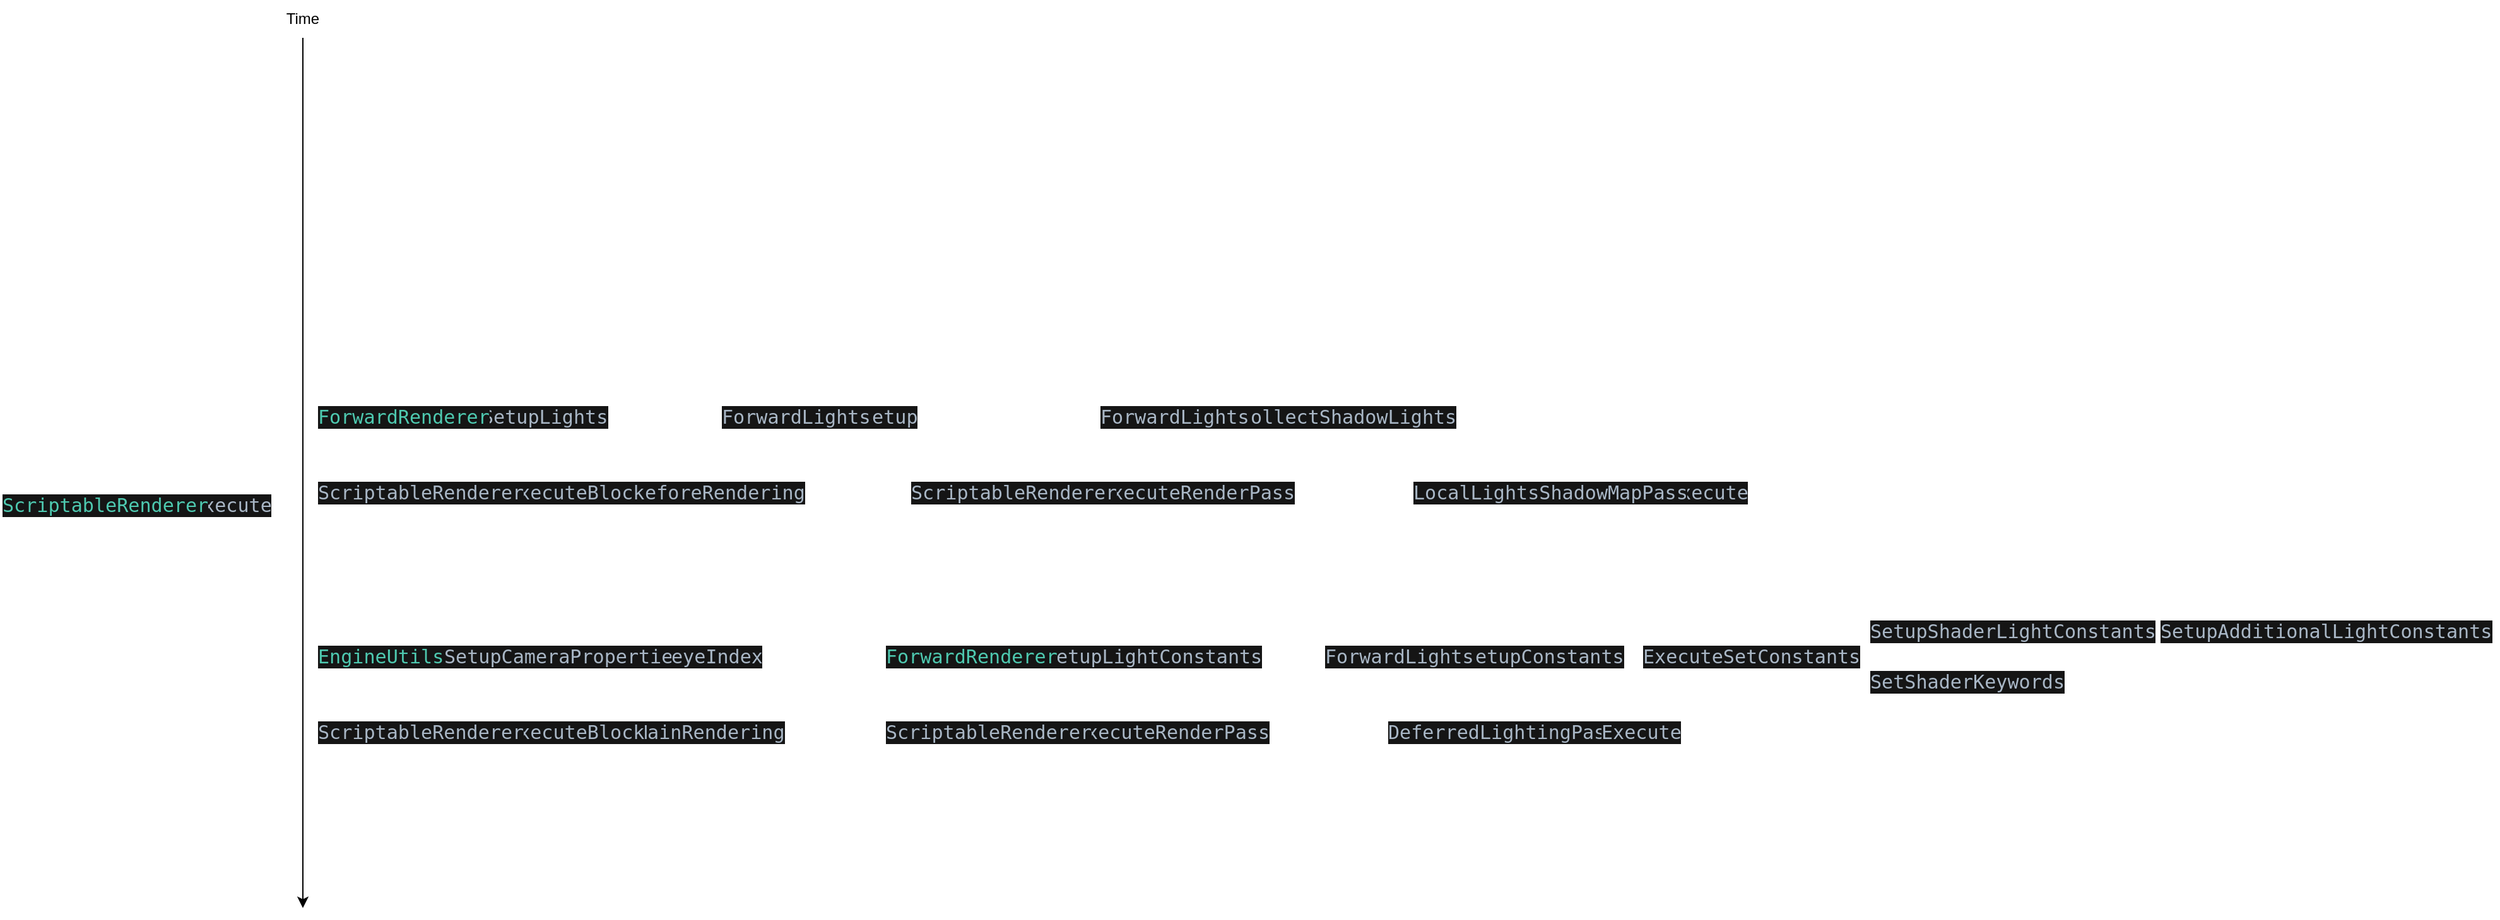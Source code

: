 <mxfile version="24.7.15" pages="2">
  <diagram name="PRP" id="Voaa0hVpeMHUIiZXv8sp">
    <mxGraphModel dx="1255" dy="657" grid="1" gridSize="10" guides="1" tooltips="1" connect="1" arrows="1" fold="1" page="1" pageScale="1" pageWidth="3300" pageHeight="4681" math="0" shadow="0">
      <root>
        <mxCell id="0" />
        <mxCell id="1" parent="0" />
        <mxCell id="gjyP67Qj3iF5TzowIGo3-1" value="&lt;div style=&quot;background-color:#151515;color:#a9b7c6&quot;&gt;&lt;pre style=&quot;font-family:&#39;Consolas&#39;,monospace;font-size:11.3pt;&quot;&gt;CollectShadowLights&lt;/pre&gt;&lt;/div&gt;" style="text;whiteSpace=wrap;html=1;" vertex="1" parent="1">
          <mxGeometry x="1000" y="450" width="190" height="70" as="geometry" />
        </mxCell>
        <mxCell id="gjyP67Qj3iF5TzowIGo3-2" value="&lt;div style=&quot;background-color:#151515;color:#a9b7c6&quot;&gt;&lt;pre style=&quot;font-family:&#39;Consolas&#39;,monospace;font-size:11.3pt;&quot;&gt;Setup&lt;/pre&gt;&lt;/div&gt;" style="text;whiteSpace=wrap;html=1;" vertex="1" parent="1">
          <mxGeometry x="700" y="450" width="70" height="70" as="geometry" />
        </mxCell>
        <mxCell id="gjyP67Qj3iF5TzowIGo3-3" value="&lt;div style=&quot;background-color:#151515;color:#a9b7c6&quot;&gt;&lt;pre style=&quot;font-family:&#39;Consolas&#39;,monospace;font-size:11.3pt;&quot;&gt;ForwardLights&lt;/pre&gt;&lt;/div&gt;" style="text;whiteSpace=wrap;html=1;" vertex="1" parent="1">
          <mxGeometry x="590" y="450" width="140" height="70" as="geometry" />
        </mxCell>
        <mxCell id="gjyP67Qj3iF5TzowIGo3-4" value="&lt;div style=&quot;background-color:#151515;color:#a9b7c6&quot;&gt;&lt;pre style=&quot;font-family:&#39;Consolas&#39;,monospace;font-size:11.3pt;&quot;&gt;ForwardLights&lt;/pre&gt;&lt;/div&gt;" style="text;whiteSpace=wrap;html=1;" vertex="1" parent="1">
          <mxGeometry x="890" y="450" width="140" height="70" as="geometry" />
        </mxCell>
        <mxCell id="gjyP67Qj3iF5TzowIGo3-5" value="&lt;div style=&quot;background-color:#151515;color:#a9b7c6&quot;&gt;&lt;pre style=&quot;font-family:&#39;Consolas&#39;,monospace;font-size:11.3pt;&quot;&gt;SetupLights&lt;/pre&gt;&lt;/div&gt;" style="text;whiteSpace=wrap;html=1;" vertex="1" parent="1">
          <mxGeometry x="400" y="450" width="120" height="70" as="geometry" />
        </mxCell>
        <mxCell id="gjyP67Qj3iF5TzowIGo3-6" value="&lt;div style=&quot;background-color:#151515;color:#a9b7c6&quot;&gt;&lt;pre style=&quot;font-family:&#39;Consolas&#39;,monospace;font-size:11.3pt;&quot;&gt;&lt;span style=&quot;color:#4ec9b0;&quot;&gt;ForwardRenderer&lt;/span&gt;&lt;/pre&gt;&lt;/div&gt;" style="text;whiteSpace=wrap;html=1;" vertex="1" parent="1">
          <mxGeometry x="270" y="450" width="160" height="70" as="geometry" />
        </mxCell>
        <mxCell id="gjyP67Qj3iF5TzowIGo3-9" value="&lt;div style=&quot;background-color:#151515;color:#a9b7c6&quot;&gt;&lt;pre style=&quot;font-family:&#39;Consolas&#39;,monospace;font-size:11.3pt;&quot;&gt;Execute&lt;/pre&gt;&lt;/div&gt;" style="text;whiteSpace=wrap;html=1;" vertex="1" parent="1">
          <mxGeometry x="1340" y="510" width="90" height="70" as="geometry" />
        </mxCell>
        <mxCell id="gjyP67Qj3iF5TzowIGo3-10" value="&lt;div style=&quot;background-color:#151515;color:#a9b7c6&quot;&gt;&lt;pre style=&quot;font-family:&#39;Consolas&#39;,monospace;font-size:11.3pt;&quot;&gt;LocalLightsShadowMapPass&lt;/pre&gt;&lt;/div&gt;" style="text;whiteSpace=wrap;html=1;" vertex="1" parent="1">
          <mxGeometry x="1138" y="510" width="230" height="70" as="geometry" />
        </mxCell>
        <mxCell id="gjyP67Qj3iF5TzowIGo3-11" value="&lt;div style=&quot;background-color:#151515;color:#a9b7c6&quot;&gt;&lt;pre style=&quot;font-family:&#39;Consolas&#39;,monospace;font-size:11.3pt;&quot;&gt;ExecuteRenderPass&lt;/pre&gt;&lt;/div&gt;" style="text;whiteSpace=wrap;html=1;" vertex="1" parent="1">
          <mxGeometry x="890" y="510" width="170" height="70" as="geometry" />
        </mxCell>
        <mxCell id="gjyP67Qj3iF5TzowIGo3-12" value="&lt;div style=&quot;background-color:#151515;color:#a9b7c6&quot;&gt;&lt;pre style=&quot;font-family:&#39;Consolas&#39;,monospace;font-size:11.3pt;&quot;&gt;ScriptableRenderer&lt;/pre&gt;&lt;/div&gt;" style="text;whiteSpace=wrap;html=1;" vertex="1" parent="1">
          <mxGeometry x="740" y="510" width="180" height="70" as="geometry" />
        </mxCell>
        <mxCell id="gjyP67Qj3iF5TzowIGo3-18" value="&lt;div style=&quot;background-color:#151515;color:#a9b7c6&quot;&gt;&lt;pre style=&quot;font-family:&#39;Consolas&#39;,monospace;font-size:11.3pt;&quot;&gt;SetupAdditionalLightConstants&lt;/pre&gt;&lt;/div&gt;" style="text;whiteSpace=wrap;html=1;" vertex="1" parent="1">
          <mxGeometry x="1730" y="620" width="270" height="70" as="geometry" />
        </mxCell>
        <mxCell id="gjyP67Qj3iF5TzowIGo3-20" value="&lt;div style=&quot;background-color:#151515;color:#a9b7c6&quot;&gt;&lt;pre style=&quot;font-family:&#39;Consolas&#39;,monospace;font-size:11.3pt;&quot;&gt;SetupShaderLightConstants&lt;/pre&gt;&lt;/div&gt;" style="text;whiteSpace=wrap;html=1;" vertex="1" parent="1">
          <mxGeometry x="1500" y="620" width="240" height="70" as="geometry" />
        </mxCell>
        <mxCell id="gjyP67Qj3iF5TzowIGo3-23" value="&lt;div style=&quot;background-color:#151515;color:#a9b7c6&quot;&gt;&lt;pre style=&quot;font-family:&#39;Consolas&#39;,monospace;font-size:11.3pt;&quot;&gt;ExecuteSetConstants&lt;/pre&gt;&lt;/div&gt;" style="text;whiteSpace=wrap;html=1;" vertex="1" parent="1">
          <mxGeometry x="1320" y="640" width="190" height="70" as="geometry" />
        </mxCell>
        <mxCell id="gjyP67Qj3iF5TzowIGo3-25" value="&lt;div style=&quot;background-color:#151515;color:#a9b7c6&quot;&gt;&lt;pre style=&quot;font-family:&#39;Consolas&#39;,monospace;font-size:11.3pt;&quot;&gt;SetupConstants&lt;/pre&gt;&lt;/div&gt;" style="text;whiteSpace=wrap;html=1;" vertex="1" parent="1">
          <mxGeometry x="1178" y="640" width="150" height="70" as="geometry" />
        </mxCell>
        <mxCell id="gjyP67Qj3iF5TzowIGo3-26" value="&lt;div style=&quot;background-color:#151515;color:#a9b7c6&quot;&gt;&lt;pre style=&quot;font-family:&#39;Consolas&#39;,monospace;font-size:11.3pt;&quot;&gt;ForwardLights&lt;/pre&gt;&lt;/div&gt;" style="text;whiteSpace=wrap;html=1;" vertex="1" parent="1">
          <mxGeometry x="1068" y="640" width="140" height="70" as="geometry" />
        </mxCell>
        <mxCell id="gjyP67Qj3iF5TzowIGo3-27" value="&lt;div style=&quot;background-color:#151515;color:#a9b7c6&quot;&gt;&lt;pre style=&quot;font-family:&#39;Consolas&#39;,monospace;font-size:11.3pt;&quot;&gt;SetupLightConstants&lt;/pre&gt;&lt;/div&gt;" style="text;whiteSpace=wrap;html=1;" vertex="1" parent="1">
          <mxGeometry x="846" y="640" width="190" height="70" as="geometry" />
        </mxCell>
        <mxCell id="gjyP67Qj3iF5TzowIGo3-28" value="&lt;div style=&quot;background-color:#151515;color:#a9b7c6&quot;&gt;&lt;pre style=&quot;font-family:&#39;Consolas&#39;,monospace;font-size:11.3pt;&quot;&gt;&lt;span style=&quot;color:#4ec9b0;&quot;&gt;ForwardRenderer&lt;/span&gt;&lt;/pre&gt;&lt;/div&gt;" style="text;whiteSpace=wrap;html=1;" vertex="1" parent="1">
          <mxGeometry x="720" y="640" width="160" height="70" as="geometry" />
        </mxCell>
        <mxCell id="gjyP67Qj3iF5TzowIGo3-29" value="&lt;div style=&quot;background-color:#151515;color:#a9b7c6&quot;&gt;&lt;pre style=&quot;font-family:&#39;Consolas&#39;,monospace;font-size:11.3pt;&quot;&gt;SetupCameraProperties&lt;/pre&gt;&lt;/div&gt;" style="text;whiteSpace=wrap;html=1;" vertex="1" parent="1">
          <mxGeometry x="370" y="640" width="210" height="70" as="geometry" />
        </mxCell>
        <mxCell id="gjyP67Qj3iF5TzowIGo3-30" value="&lt;div style=&quot;background-color:#151515;color:#a9b7c6&quot;&gt;&lt;pre style=&quot;font-family:&#39;Consolas&#39;,monospace;font-size:11.3pt;&quot;&gt;&lt;span style=&quot;color:#4ec9b0;&quot;&gt;EngineUtils&lt;/span&gt;&lt;/pre&gt;&lt;/div&gt;" style="text;whiteSpace=wrap;html=1;" vertex="1" parent="1">
          <mxGeometry x="270" y="640" width="120" height="70" as="geometry" />
        </mxCell>
        <mxCell id="gjyP67Qj3iF5TzowIGo3-31" value="&lt;div style=&quot;background-color:#151515;color:#a9b7c6&quot;&gt;&lt;pre style=&quot;font-family:&#39;Consolas&#39;,monospace;font-size:11.3pt;&quot;&gt;BeforeRendering&lt;/pre&gt;&lt;/div&gt;" style="text;whiteSpace=wrap;html=1;" vertex="1" parent="1">
          <mxGeometry x="520" y="510" width="160" height="70" as="geometry" />
        </mxCell>
        <mxCell id="gjyP67Qj3iF5TzowIGo3-32" value="&lt;div style=&quot;background-color:#151515;color:#a9b7c6&quot;&gt;&lt;pre style=&quot;font-family:&#39;Consolas&#39;,monospace;font-size:11.3pt;&quot;&gt;Execute&lt;/pre&gt;&lt;/div&gt;" style="text;whiteSpace=wrap;html=1;" vertex="1" parent="1">
          <mxGeometry x="170" y="520" width="90" height="70" as="geometry" />
        </mxCell>
        <mxCell id="gjyP67Qj3iF5TzowIGo3-33" value="&lt;div style=&quot;background-color:#151515;color:#a9b7c6&quot;&gt;&lt;pre style=&quot;font-family:&#39;Consolas&#39;,monospace;font-size:11.3pt;&quot;&gt;&lt;span style=&quot;color:#4ec9b0;&quot;&gt;ScriptableRenderer&lt;/span&gt;&lt;/pre&gt;&lt;/div&gt;" style="text;whiteSpace=wrap;html=1;" vertex="1" parent="1">
          <mxGeometry x="20" y="520" width="180" height="70" as="geometry" />
        </mxCell>
        <mxCell id="gjyP67Qj3iF5TzowIGo3-35" value="&lt;div style=&quot;background-color:#151515;color:#a9b7c6&quot;&gt;&lt;pre style=&quot;font-family:&#39;Consolas&#39;,monospace;font-size:11.3pt;&quot;&gt;eyeIndex&lt;/pre&gt;&lt;/div&gt;" style="text;whiteSpace=wrap;html=1;" vertex="1" parent="1">
          <mxGeometry x="550" y="640" width="100" height="70" as="geometry" />
        </mxCell>
        <mxCell id="gjyP67Qj3iF5TzowIGo3-37" value="" style="endArrow=classic;html=1;rounded=0;" edge="1" parent="1">
          <mxGeometry width="50" height="50" relative="1" as="geometry">
            <mxPoint x="260" y="180" as="sourcePoint" />
            <mxPoint x="260" y="870" as="targetPoint" />
          </mxGeometry>
        </mxCell>
        <mxCell id="gjyP67Qj3iF5TzowIGo3-38" value="Time" style="text;html=1;align=center;verticalAlign=middle;whiteSpace=wrap;rounded=0;" vertex="1" parent="1">
          <mxGeometry x="230" y="150" width="60" height="30" as="geometry" />
        </mxCell>
        <mxCell id="jID6rDYTjUCqh4Yij8ll-1" value="&lt;div style=&quot;background-color:#151515;color:#a9b7c6&quot;&gt;&lt;pre style=&quot;font-family:&#39;Consolas&#39;,monospace;font-size:11.3pt;&quot;&gt;ExecuteBlock&lt;/pre&gt;&lt;/div&gt;" style="text;whiteSpace=wrap;html=1;" vertex="1" parent="1">
          <mxGeometry x="420" y="510" width="130" height="70" as="geometry" />
        </mxCell>
        <mxCell id="jID6rDYTjUCqh4Yij8ll-2" value="&lt;div style=&quot;background-color:#151515;color:#a9b7c6&quot;&gt;&lt;pre style=&quot;font-family:&#39;Consolas&#39;,monospace;font-size:11.3pt;&quot;&gt;ScriptableRenderer&lt;/pre&gt;&lt;/div&gt;" style="text;whiteSpace=wrap;html=1;" vertex="1" parent="1">
          <mxGeometry x="270" y="510" width="180" height="70" as="geometry" />
        </mxCell>
        <mxCell id="jID6rDYTjUCqh4Yij8ll-4" value="&lt;div style=&quot;background-color:#151515;color:#a9b7c6&quot;&gt;&lt;pre style=&quot;font-family:&#39;Consolas&#39;,monospace;font-size:11.3pt;&quot;&gt;MainRendering&lt;/pre&gt;&lt;/div&gt;" style="text;whiteSpace=wrap;html=1;" vertex="1" parent="1">
          <mxGeometry x="522" y="700" width="140" height="70" as="geometry" />
        </mxCell>
        <mxCell id="jID6rDYTjUCqh4Yij8ll-7" value="&lt;div style=&quot;background-color:#151515;color:#a9b7c6&quot;&gt;&lt;pre style=&quot;font-family:&#39;Consolas&#39;,monospace;font-size:11.3pt;&quot;&gt;ExecuteRenderPass&lt;/pre&gt;&lt;/div&gt;" style="text;whiteSpace=wrap;html=1;" vertex="1" parent="1">
          <mxGeometry x="870" y="700" width="170" height="70" as="geometry" />
        </mxCell>
        <mxCell id="jID6rDYTjUCqh4Yij8ll-8" value="&lt;div style=&quot;background-color:#151515;color:#a9b7c6&quot;&gt;&lt;pre style=&quot;font-family:&#39;Consolas&#39;,monospace;font-size:11.3pt;&quot;&gt;ScriptableRenderer&lt;/pre&gt;&lt;/div&gt;" style="text;whiteSpace=wrap;html=1;" vertex="1" parent="1">
          <mxGeometry x="720" y="700" width="180" height="70" as="geometry" />
        </mxCell>
        <mxCell id="jID6rDYTjUCqh4Yij8ll-9" value="&lt;div style=&quot;background-color:#151515;color:#a9b7c6&quot;&gt;&lt;pre style=&quot;font-family:&#39;Consolas&#39;,monospace;font-size:11.3pt;&quot;&gt;DeferredLightingPass&lt;/pre&gt;&lt;/div&gt;" style="text;whiteSpace=wrap;html=1;" vertex="1" parent="1">
          <mxGeometry x="1118" y="700" width="200" height="70" as="geometry" />
        </mxCell>
        <mxCell id="jID6rDYTjUCqh4Yij8ll-10" value="&lt;div style=&quot;background-color:#151515;color:#a9b7c6&quot;&gt;&lt;pre style=&quot;font-family:&#39;Consolas&#39;,monospace;font-size:11.3pt;&quot;&gt;Execute&lt;/pre&gt;&lt;/div&gt;" style="text;whiteSpace=wrap;html=1;" vertex="1" parent="1">
          <mxGeometry x="1287" y="700" width="90" height="70" as="geometry" />
        </mxCell>
        <mxCell id="jID6rDYTjUCqh4Yij8ll-11" value="&lt;div style=&quot;background-color:#151515;color:#a9b7c6&quot;&gt;&lt;pre style=&quot;font-family:&#39;Consolas&#39;,monospace;font-size:11.3pt;&quot;&gt;ExecuteBlock&lt;/pre&gt;&lt;/div&gt;" style="text;whiteSpace=wrap;html=1;" vertex="1" parent="1">
          <mxGeometry x="420" y="700" width="130" height="70" as="geometry" />
        </mxCell>
        <mxCell id="jID6rDYTjUCqh4Yij8ll-12" value="&lt;div style=&quot;background-color:#151515;color:#a9b7c6&quot;&gt;&lt;pre style=&quot;font-family:&#39;Consolas&#39;,monospace;font-size:11.3pt;&quot;&gt;ScriptableRenderer&lt;/pre&gt;&lt;/div&gt;" style="text;whiteSpace=wrap;html=1;" vertex="1" parent="1">
          <mxGeometry x="270" y="700" width="180" height="70" as="geometry" />
        </mxCell>
        <mxCell id="jID6rDYTjUCqh4Yij8ll-13" value="&lt;div style=&quot;background-color:#151515;color:#a9b7c6&quot;&gt;&lt;pre style=&quot;font-family:&#39;Consolas&#39;,monospace;font-size:11.3pt;&quot;&gt;SetShaderKeywords&lt;/pre&gt;&lt;/div&gt;" style="text;whiteSpace=wrap;html=1;" vertex="1" parent="1">
          <mxGeometry x="1500" y="660" width="170" height="70" as="geometry" />
        </mxCell>
      </root>
    </mxGraphModel>
  </diagram>
  <diagram id="bf14ivOEYRixd8uhq06C" name="Page-2">
    <mxGraphModel grid="1" page="1" gridSize="10" guides="1" tooltips="1" connect="1" arrows="1" fold="1" pageScale="1" pageWidth="3300" pageHeight="4681" math="0" shadow="0">
      <root>
        <mxCell id="0" />
        <mxCell id="1" parent="0" />
        <mxCell id="hru0ytr7piouiyXI4P5z-1" value="&lt;div style=&quot;background-color:#151515;color:#a9b7c6&quot;&gt;&lt;pre style=&quot;font-family:&#39;Consolas&#39;,monospace;font-size:11.3pt;&quot;&gt;InitializeCameraData&lt;/pre&gt;&lt;/div&gt;" style="text;whiteSpace=wrap;html=1;" vertex="1" parent="1">
          <mxGeometry x="680" y="350" width="200" height="70" as="geometry" />
        </mxCell>
        <mxCell id="hru0ytr7piouiyXI4P5z-2" value="&lt;div style=&quot;background-color:#151515;color:#a9b7c6&quot;&gt;&lt;pre style=&quot;font-family:&#39;Consolas&#39;,monospace;font-size:11.3pt;&quot;&gt;&lt;span style=&quot;color:#4ec9b0;&quot;&gt;PapegameRenderPipeline&lt;/span&gt;&lt;/pre&gt;&lt;/div&gt;" style="text;whiteSpace=wrap;html=1;" vertex="1" parent="1">
          <mxGeometry x="100" y="320" width="220" height="70" as="geometry" />
        </mxCell>
        <mxCell id="hru0ytr7piouiyXI4P5z-3" value="&lt;div style=&quot;background-color:#151515;color:#a9b7c6&quot;&gt;&lt;pre style=&quot;font-family:&#39;Consolas&#39;,monospace;font-size:11.3pt;&quot;&gt;RenderSingleCamera&lt;/pre&gt;&lt;/div&gt;" style="text;whiteSpace=wrap;html=1;" vertex="1" parent="1">
          <mxGeometry x="510" y="320" width="180" height="70" as="geometry" />
        </mxCell>
        <mxCell id="hru0ytr7piouiyXI4P5z-4" value="&lt;div style=&quot;background-color:#151515;color:#a9b7c6&quot;&gt;&lt;pre style=&quot;font-family:&#39;Consolas&#39;,monospace;font-size:11.3pt;&quot;&gt;Render&lt;/pre&gt;&lt;/div&gt;" style="text;whiteSpace=wrap;html=1;" vertex="1" parent="1">
          <mxGeometry x="440" y="320" width="80" height="70" as="geometry" />
        </mxCell>
        <mxCell id="hru0ytr7piouiyXI4P5z-5" value="&lt;div style=&quot;background-color:#151515;color:#a9b7c6&quot;&gt;&lt;pre style=&quot;font-family:&#39;Consolas&#39;,monospace;font-size:11.3pt;&quot;&gt;Update&lt;/pre&gt;&lt;/div&gt;" style="text;whiteSpace=wrap;html=1;" vertex="1" parent="1">
          <mxGeometry x="770" y="270" width="80" height="70" as="geometry" />
        </mxCell>
        <mxCell id="hru0ytr7piouiyXI4P5z-6" value="&lt;div style=&quot;background-color:#151515;color:#a9b7c6&quot;&gt;&lt;pre style=&quot;font-family:&#39;Consolas&#39;,monospace;font-size:11.3pt;&quot;&gt;Setup&lt;/pre&gt;&lt;/div&gt;" style="text;whiteSpace=wrap;html=1;" vertex="1" parent="1">
          <mxGeometry x="970" y="370" width="70" height="70" as="geometry" />
        </mxCell>
        <mxCell id="hru0ytr7piouiyXI4P5z-7" value="&lt;div style=&quot;background-color:#151515;color:#a9b7c6&quot;&gt;&lt;pre style=&quot;font-family:&#39;Consolas&#39;,monospace;font-size:11.3pt;&quot;&gt;&lt;span style=&quot;color:#4ec9b0;&quot;&gt;PapeCamera&lt;/span&gt;&lt;/pre&gt;&lt;/div&gt;" style="text;whiteSpace=wrap;html=1;" vertex="1" parent="1">
          <mxGeometry x="680" y="270" width="120" height="70" as="geometry" />
        </mxCell>
        <mxCell id="hru0ytr7piouiyXI4P5z-8" value="&lt;div style=&quot;background-color:#151515;color:#a9b7c6&quot;&gt;&lt;pre style=&quot;font-family:&#39;Consolas&#39;,monospace;font-size:11.3pt;&quot;&gt;Fill CameraData&lt;/pre&gt;&lt;/div&gt;" style="text;whiteSpace=wrap;html=1;" vertex="1" parent="1">
          <mxGeometry x="880" y="330" width="120" height="70" as="geometry" />
        </mxCell>
        <mxCell id="hru0ytr7piouiyXI4P5z-9" value="&lt;div style=&quot;background-color:#151515;color:#a9b7c6&quot;&gt;&lt;pre style=&quot;font-family:&#39;Consolas&#39;,monospace;font-size:11.3pt;&quot;&gt;&lt;span style=&quot;color:#4ec9b0;&quot;&gt;PapeCamera&lt;/span&gt;&lt;/pre&gt;&lt;/div&gt;" style="text;whiteSpace=wrap;html=1;" vertex="1" parent="1">
          <mxGeometry x="880" y="370" width="120" height="70" as="geometry" />
        </mxCell>
        <mxCell id="hru0ytr7piouiyXI4P5z-10" value="&lt;div style=&quot;background-color:#151515;color:#a9b7c6&quot;&gt;&lt;pre style=&quot;font-family:&#39;Consolas&#39;,monospace;font-size:11.3pt;&quot;&gt;Execute&lt;/pre&gt;&lt;/div&gt;" style="text;whiteSpace=wrap;html=1;" vertex="1" parent="1">
          <mxGeometry x="810" y="440" width="90" height="70" as="geometry" />
        </mxCell>
        <mxCell id="hru0ytr7piouiyXI4P5z-11" value="&lt;div style=&quot;background-color:#151515;color:#a9b7c6&quot;&gt;&lt;pre style=&quot;font-family:&#39;Consolas&#39;,monospace;font-size:11.3pt;&quot;&gt;&lt;span style=&quot;color:#4ec9b0;&quot;&gt;ForwardRenderer&lt;/span&gt;&lt;/pre&gt;&lt;/div&gt;" style="text;whiteSpace=wrap;html=1;" vertex="1" parent="1">
          <mxGeometry x="680" y="440" width="160" height="70" as="geometry" />
        </mxCell>
      </root>
    </mxGraphModel>
  </diagram>
</mxfile>
